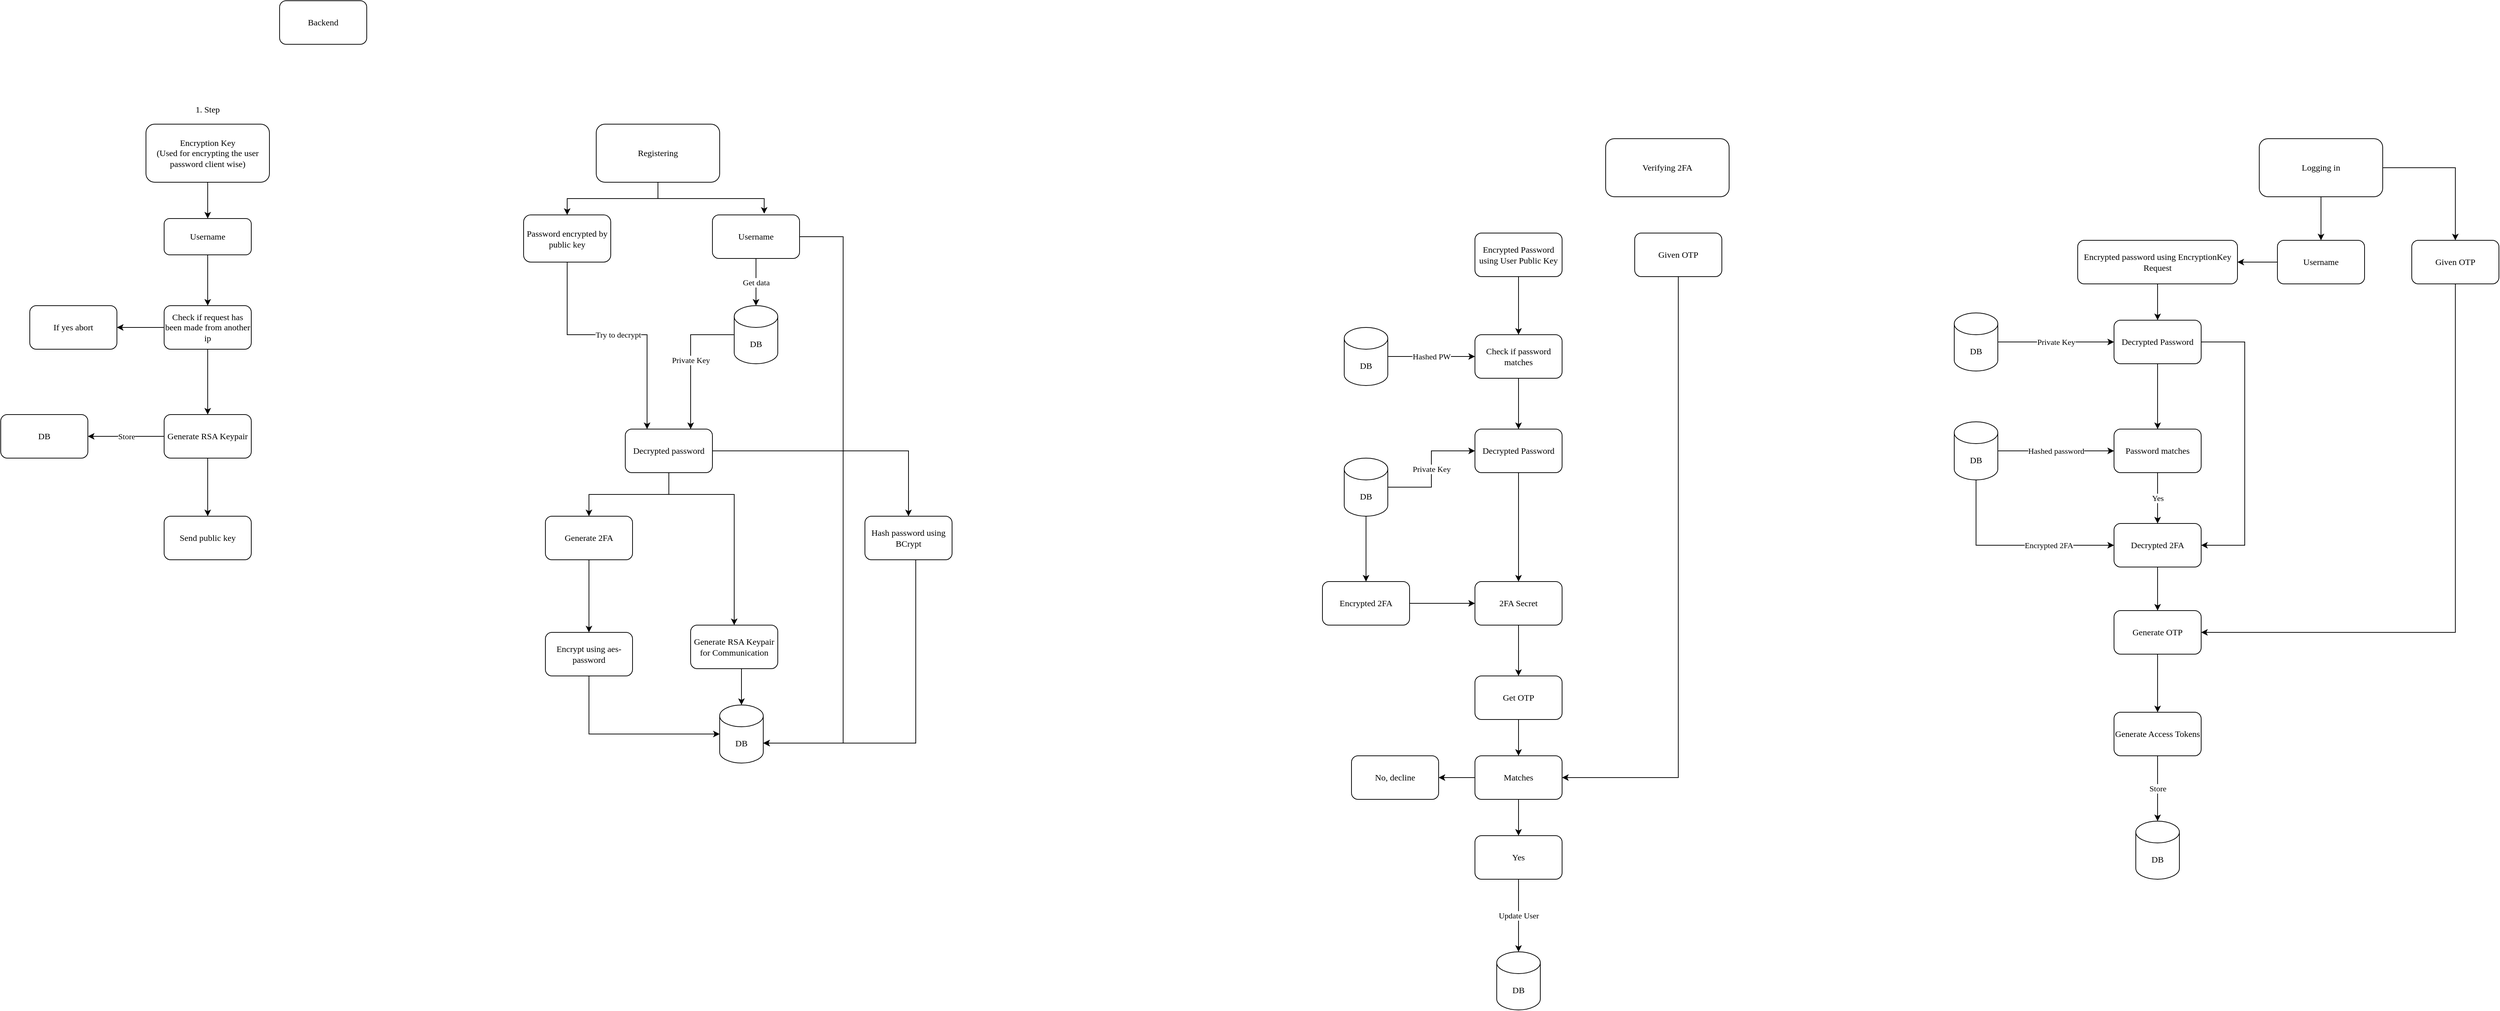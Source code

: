 <mxfile version="14.9.6" type="github">
  <diagram id="B94MK6AZcTMCaZdwlap7" name="Page-1">
    <mxGraphModel dx="6515" dy="3120" grid="1" gridSize="10" guides="1" tooltips="1" connect="1" arrows="1" fold="1" page="1" pageScale="1" pageWidth="827" pageHeight="1169" math="0" shadow="0">
      <root>
        <mxCell id="0" />
        <mxCell id="1" parent="0" />
        <mxCell id="oLLIC_oALKhIsvuhBStB-2" value="Backend" style="rounded=1;whiteSpace=wrap;html=1;fontFamily=Lucida Console;" parent="1" vertex="1">
          <mxGeometry x="-176" y="60" width="120" height="60" as="geometry" />
        </mxCell>
        <mxCell id="oLLIC_oALKhIsvuhBStB-16" style="edgeStyle=orthogonalEdgeStyle;rounded=0;orthogonalLoop=1;jettySize=auto;html=1;fontFamily=Lucida Console;" parent="1" source="oLLIC_oALKhIsvuhBStB-12" target="oLLIC_oALKhIsvuhBStB-15" edge="1">
          <mxGeometry relative="1" as="geometry" />
        </mxCell>
        <mxCell id="oLLIC_oALKhIsvuhBStB-12" value="&lt;div&gt;Encryption Key&lt;/div&gt;&lt;div&gt;(Used for encrypting the user password client wise)&lt;br&gt;&lt;/div&gt;" style="rounded=1;whiteSpace=wrap;html=1;fontFamily=Lucida Console;" parent="1" vertex="1">
          <mxGeometry x="-360" y="230" width="170" height="80" as="geometry" />
        </mxCell>
        <mxCell id="oLLIC_oALKhIsvuhBStB-13" value="DB" style="rounded=1;whiteSpace=wrap;html=1;fontFamily=Lucida Console;" parent="1" vertex="1">
          <mxGeometry x="-560" y="630" width="120" height="60" as="geometry" />
        </mxCell>
        <mxCell id="ufzCT7gyZ99gmsHbjv4e-23" style="edgeStyle=orthogonalEdgeStyle;rounded=0;orthogonalLoop=1;jettySize=auto;html=1;fontFamily=Lucida Console;" edge="1" parent="1" source="oLLIC_oALKhIsvuhBStB-15" target="ufzCT7gyZ99gmsHbjv4e-20">
          <mxGeometry relative="1" as="geometry" />
        </mxCell>
        <mxCell id="oLLIC_oALKhIsvuhBStB-15" value="Username" style="rounded=1;whiteSpace=wrap;html=1;fontFamily=Lucida Console;" parent="1" vertex="1">
          <mxGeometry x="-335" y="360" width="120" height="50" as="geometry" />
        </mxCell>
        <mxCell id="ufzCT7gyZ99gmsHbjv4e-2" style="edgeStyle=orthogonalEdgeStyle;rounded=0;orthogonalLoop=1;jettySize=auto;html=1;fontFamily=Lucida Console;" edge="1" parent="1" source="oLLIC_oALKhIsvuhBStB-17" target="ufzCT7gyZ99gmsHbjv4e-1">
          <mxGeometry relative="1" as="geometry" />
        </mxCell>
        <mxCell id="oLLIC_oALKhIsvuhBStB-17" value="Generate RSA Keypair" style="rounded=1;whiteSpace=wrap;html=1;fontFamily=Lucida Console;" parent="1" vertex="1">
          <mxGeometry x="-335" y="630" width="120" height="60" as="geometry" />
        </mxCell>
        <mxCell id="oLLIC_oALKhIsvuhBStB-20" value="" style="endArrow=classic;html=1;exitX=0;exitY=0.5;exitDx=0;exitDy=0;entryX=1;entryY=0.5;entryDx=0;entryDy=0;fontFamily=Lucida Console;" parent="1" source="oLLIC_oALKhIsvuhBStB-17" target="oLLIC_oALKhIsvuhBStB-13" edge="1">
          <mxGeometry relative="1" as="geometry">
            <mxPoint x="-420" y="540" as="sourcePoint" />
            <mxPoint x="-320" y="540" as="targetPoint" />
          </mxGeometry>
        </mxCell>
        <mxCell id="oLLIC_oALKhIsvuhBStB-21" value="&lt;div&gt;Store&lt;/div&gt;" style="edgeLabel;resizable=0;html=1;align=center;verticalAlign=middle;fontFamily=Lucida Console;" parent="oLLIC_oALKhIsvuhBStB-20" connectable="0" vertex="1">
          <mxGeometry relative="1" as="geometry" />
        </mxCell>
        <mxCell id="ufzCT7gyZ99gmsHbjv4e-1" value="Send public key" style="rounded=1;whiteSpace=wrap;html=1;fontFamily=Lucida Console;" vertex="1" parent="1">
          <mxGeometry x="-335" y="770" width="120" height="60" as="geometry" />
        </mxCell>
        <mxCell id="ufzCT7gyZ99gmsHbjv4e-4" value="1. Step" style="text;html=1;strokeColor=none;fillColor=none;align=center;verticalAlign=middle;whiteSpace=wrap;rounded=0;fontFamily=Lucida Console;" vertex="1" parent="1">
          <mxGeometry x="-315" y="200" width="80" height="20" as="geometry" />
        </mxCell>
        <mxCell id="ufzCT7gyZ99gmsHbjv4e-9" style="edgeStyle=orthogonalEdgeStyle;rounded=0;orthogonalLoop=1;jettySize=auto;html=1;entryX=0.5;entryY=0;entryDx=0;entryDy=0;fontFamily=Lucida Console;" edge="1" parent="1" source="ufzCT7gyZ99gmsHbjv4e-6" target="ufzCT7gyZ99gmsHbjv4e-7">
          <mxGeometry relative="1" as="geometry" />
        </mxCell>
        <mxCell id="ufzCT7gyZ99gmsHbjv4e-10" style="edgeStyle=orthogonalEdgeStyle;rounded=0;orthogonalLoop=1;jettySize=auto;html=1;entryX=0.594;entryY=-0.028;entryDx=0;entryDy=0;entryPerimeter=0;fontFamily=Lucida Console;" edge="1" parent="1" source="ufzCT7gyZ99gmsHbjv4e-6" target="ufzCT7gyZ99gmsHbjv4e-8">
          <mxGeometry relative="1" as="geometry" />
        </mxCell>
        <mxCell id="ufzCT7gyZ99gmsHbjv4e-6" value="Registering" style="rounded=1;whiteSpace=wrap;html=1;fontFamily=Lucida Console;" vertex="1" parent="1">
          <mxGeometry x="260" y="230" width="170" height="80" as="geometry" />
        </mxCell>
        <mxCell id="ufzCT7gyZ99gmsHbjv4e-17" value="Try to decrypt" style="edgeStyle=orthogonalEdgeStyle;rounded=0;orthogonalLoop=1;jettySize=auto;html=1;entryX=0.25;entryY=0;entryDx=0;entryDy=0;fontFamily=Lucida Console;" edge="1" parent="1" source="ufzCT7gyZ99gmsHbjv4e-7" target="ufzCT7gyZ99gmsHbjv4e-15">
          <mxGeometry relative="1" as="geometry">
            <Array as="points">
              <mxPoint x="220" y="520" />
              <mxPoint x="330" y="520" />
            </Array>
          </mxGeometry>
        </mxCell>
        <mxCell id="ufzCT7gyZ99gmsHbjv4e-7" value="Password encrypted by public key" style="rounded=1;whiteSpace=wrap;html=1;fontFamily=Lucida Console;" vertex="1" parent="1">
          <mxGeometry x="160" y="355" width="120" height="65" as="geometry" />
        </mxCell>
        <mxCell id="ufzCT7gyZ99gmsHbjv4e-42" style="edgeStyle=orthogonalEdgeStyle;rounded=0;orthogonalLoop=1;jettySize=auto;html=1;entryX=1;entryY=0;entryDx=0;entryDy=52.5;entryPerimeter=0;fontFamily=Lucida Console;" edge="1" parent="1" source="ufzCT7gyZ99gmsHbjv4e-8" target="ufzCT7gyZ99gmsHbjv4e-37">
          <mxGeometry relative="1" as="geometry">
            <Array as="points">
              <mxPoint x="600" y="385" />
              <mxPoint x="600" y="1083" />
            </Array>
          </mxGeometry>
        </mxCell>
        <mxCell id="ufzCT7gyZ99gmsHbjv4e-8" value="Username" style="rounded=1;whiteSpace=wrap;html=1;fontFamily=Lucida Console;" vertex="1" parent="1">
          <mxGeometry x="420" y="355" width="120" height="60" as="geometry" />
        </mxCell>
        <mxCell id="ufzCT7gyZ99gmsHbjv4e-16" value="Private Key" style="edgeStyle=orthogonalEdgeStyle;rounded=0;orthogonalLoop=1;jettySize=auto;html=1;fontFamily=Lucida Console;entryX=0.75;entryY=0;entryDx=0;entryDy=0;" edge="1" parent="1" source="ufzCT7gyZ99gmsHbjv4e-12" target="ufzCT7gyZ99gmsHbjv4e-15">
          <mxGeometry relative="1" as="geometry" />
        </mxCell>
        <mxCell id="ufzCT7gyZ99gmsHbjv4e-12" value="DB" style="shape=cylinder3;whiteSpace=wrap;html=1;boundedLbl=1;backgroundOutline=1;size=15;fontFamily=Lucida Console;" vertex="1" parent="1">
          <mxGeometry x="450" y="480" width="60" height="80" as="geometry" />
        </mxCell>
        <mxCell id="ufzCT7gyZ99gmsHbjv4e-14" value="Get data" style="endArrow=classic;html=1;exitX=0.5;exitY=1;exitDx=0;exitDy=0;entryX=0.5;entryY=0;entryDx=0;entryDy=0;entryPerimeter=0;fontFamily=Lucida Console;" edge="1" parent="1" source="ufzCT7gyZ99gmsHbjv4e-8" target="ufzCT7gyZ99gmsHbjv4e-12">
          <mxGeometry width="50" height="50" relative="1" as="geometry">
            <mxPoint x="460" y="520" as="sourcePoint" />
            <mxPoint x="510" y="470" as="targetPoint" />
          </mxGeometry>
        </mxCell>
        <mxCell id="ufzCT7gyZ99gmsHbjv4e-27" style="edgeStyle=orthogonalEdgeStyle;rounded=0;orthogonalLoop=1;jettySize=auto;html=1;entryX=0.5;entryY=0;entryDx=0;entryDy=0;fontFamily=Lucida Console;" edge="1" parent="1" source="ufzCT7gyZ99gmsHbjv4e-15" target="ufzCT7gyZ99gmsHbjv4e-18">
          <mxGeometry relative="1" as="geometry" />
        </mxCell>
        <mxCell id="ufzCT7gyZ99gmsHbjv4e-29" style="edgeStyle=orthogonalEdgeStyle;rounded=0;orthogonalLoop=1;jettySize=auto;html=1;fontFamily=Lucida Console;" edge="1" parent="1" source="ufzCT7gyZ99gmsHbjv4e-15" target="ufzCT7gyZ99gmsHbjv4e-28">
          <mxGeometry relative="1" as="geometry">
            <Array as="points">
              <mxPoint x="360" y="740" />
              <mxPoint x="450" y="740" />
            </Array>
          </mxGeometry>
        </mxCell>
        <mxCell id="ufzCT7gyZ99gmsHbjv4e-40" style="edgeStyle=orthogonalEdgeStyle;rounded=0;orthogonalLoop=1;jettySize=auto;html=1;entryX=0.5;entryY=0;entryDx=0;entryDy=0;fontFamily=Lucida Console;" edge="1" parent="1" source="ufzCT7gyZ99gmsHbjv4e-15" target="ufzCT7gyZ99gmsHbjv4e-39">
          <mxGeometry relative="1" as="geometry" />
        </mxCell>
        <mxCell id="ufzCT7gyZ99gmsHbjv4e-15" value="Decrypted password" style="rounded=1;whiteSpace=wrap;html=1;fontFamily=Lucida Console;" vertex="1" parent="1">
          <mxGeometry x="300" y="650" width="120" height="60" as="geometry" />
        </mxCell>
        <mxCell id="ufzCT7gyZ99gmsHbjv4e-36" style="edgeStyle=orthogonalEdgeStyle;rounded=0;orthogonalLoop=1;jettySize=auto;html=1;entryX=0.5;entryY=0;entryDx=0;entryDy=0;fontFamily=Lucida Console;" edge="1" parent="1" source="ufzCT7gyZ99gmsHbjv4e-18" target="ufzCT7gyZ99gmsHbjv4e-30">
          <mxGeometry relative="1" as="geometry">
            <Array as="points">
              <mxPoint x="250" y="930" />
            </Array>
          </mxGeometry>
        </mxCell>
        <mxCell id="ufzCT7gyZ99gmsHbjv4e-18" value="Generate 2FA" style="rounded=1;whiteSpace=wrap;html=1;fontFamily=Lucida Console;" vertex="1" parent="1">
          <mxGeometry x="190" y="770" width="120" height="60" as="geometry" />
        </mxCell>
        <mxCell id="ufzCT7gyZ99gmsHbjv4e-24" style="edgeStyle=orthogonalEdgeStyle;rounded=0;orthogonalLoop=1;jettySize=auto;html=1;fontFamily=Lucida Console;" edge="1" parent="1" source="ufzCT7gyZ99gmsHbjv4e-20" target="oLLIC_oALKhIsvuhBStB-17">
          <mxGeometry relative="1" as="geometry" />
        </mxCell>
        <mxCell id="ufzCT7gyZ99gmsHbjv4e-26" style="edgeStyle=orthogonalEdgeStyle;rounded=0;orthogonalLoop=1;jettySize=auto;html=1;fontFamily=Lucida Console;" edge="1" parent="1" source="ufzCT7gyZ99gmsHbjv4e-20" target="ufzCT7gyZ99gmsHbjv4e-25">
          <mxGeometry relative="1" as="geometry" />
        </mxCell>
        <mxCell id="ufzCT7gyZ99gmsHbjv4e-20" value="Check if request has been made from another ip" style="rounded=1;whiteSpace=wrap;html=1;fontFamily=Lucida Console;" vertex="1" parent="1">
          <mxGeometry x="-335" y="480" width="120" height="60" as="geometry" />
        </mxCell>
        <mxCell id="ufzCT7gyZ99gmsHbjv4e-25" value="If yes abort" style="rounded=1;whiteSpace=wrap;html=1;fontFamily=Lucida Console;" vertex="1" parent="1">
          <mxGeometry x="-520" y="480" width="120" height="60" as="geometry" />
        </mxCell>
        <mxCell id="ufzCT7gyZ99gmsHbjv4e-46" style="edgeStyle=orthogonalEdgeStyle;rounded=0;orthogonalLoop=1;jettySize=auto;html=1;entryX=0.5;entryY=0;entryDx=0;entryDy=0;entryPerimeter=0;fontFamily=Lucida Console;" edge="1" parent="1" source="ufzCT7gyZ99gmsHbjv4e-28" target="ufzCT7gyZ99gmsHbjv4e-37">
          <mxGeometry relative="1" as="geometry">
            <Array as="points">
              <mxPoint x="460" y="920" />
              <mxPoint x="460" y="920" />
            </Array>
          </mxGeometry>
        </mxCell>
        <mxCell id="ufzCT7gyZ99gmsHbjv4e-28" value="Generate RSA Keypair for Communication" style="rounded=1;whiteSpace=wrap;html=1;fontFamily=Lucida Console;" vertex="1" parent="1">
          <mxGeometry x="390" y="920" width="120" height="60" as="geometry" />
        </mxCell>
        <mxCell id="ufzCT7gyZ99gmsHbjv4e-38" style="edgeStyle=orthogonalEdgeStyle;rounded=0;orthogonalLoop=1;jettySize=auto;html=1;entryX=0;entryY=0.5;entryDx=0;entryDy=0;entryPerimeter=0;fontFamily=Lucida Console;" edge="1" parent="1" source="ufzCT7gyZ99gmsHbjv4e-30" target="ufzCT7gyZ99gmsHbjv4e-37">
          <mxGeometry relative="1" as="geometry">
            <Array as="points">
              <mxPoint x="250" y="1070" />
            </Array>
          </mxGeometry>
        </mxCell>
        <mxCell id="ufzCT7gyZ99gmsHbjv4e-30" value="Encrypt using aes-password" style="rounded=1;whiteSpace=wrap;html=1;fontFamily=Lucida Console;" vertex="1" parent="1">
          <mxGeometry x="190" y="930" width="120" height="60" as="geometry" />
        </mxCell>
        <mxCell id="ufzCT7gyZ99gmsHbjv4e-37" value="DB" style="shape=cylinder3;whiteSpace=wrap;html=1;boundedLbl=1;backgroundOutline=1;size=15;fontFamily=Lucida Console;" vertex="1" parent="1">
          <mxGeometry x="430" y="1030" width="60" height="80" as="geometry" />
        </mxCell>
        <mxCell id="ufzCT7gyZ99gmsHbjv4e-41" style="edgeStyle=orthogonalEdgeStyle;rounded=0;orthogonalLoop=1;jettySize=auto;html=1;entryX=1;entryY=0;entryDx=0;entryDy=52.5;entryPerimeter=0;fontFamily=Lucida Console;" edge="1" parent="1" source="ufzCT7gyZ99gmsHbjv4e-39" target="ufzCT7gyZ99gmsHbjv4e-37">
          <mxGeometry relative="1" as="geometry">
            <Array as="points">
              <mxPoint x="700" y="1083" />
            </Array>
          </mxGeometry>
        </mxCell>
        <mxCell id="ufzCT7gyZ99gmsHbjv4e-39" value="Hash password using BCrypt" style="rounded=1;whiteSpace=wrap;html=1;fontFamily=Lucida Console;" vertex="1" parent="1">
          <mxGeometry x="630" y="770" width="120" height="60" as="geometry" />
        </mxCell>
        <mxCell id="ufzCT7gyZ99gmsHbjv4e-44" value="Verifying 2FA" style="rounded=1;whiteSpace=wrap;html=1;fontFamily=Lucida Console;" vertex="1" parent="1">
          <mxGeometry x="1650" y="250" width="170" height="80" as="geometry" />
        </mxCell>
        <mxCell id="ufzCT7gyZ99gmsHbjv4e-50" style="edgeStyle=orthogonalEdgeStyle;rounded=0;orthogonalLoop=1;jettySize=auto;html=1;entryX=0.5;entryY=0;entryDx=0;entryDy=0;fontFamily=Lucida Console;" edge="1" parent="1" source="ufzCT7gyZ99gmsHbjv4e-45" target="ufzCT7gyZ99gmsHbjv4e-49">
          <mxGeometry relative="1" as="geometry" />
        </mxCell>
        <mxCell id="ufzCT7gyZ99gmsHbjv4e-45" value="Encrypted Password using User Public Key" style="rounded=1;whiteSpace=wrap;html=1;fontFamily=Lucida Console;" vertex="1" parent="1">
          <mxGeometry x="1470" y="380" width="120" height="60" as="geometry" />
        </mxCell>
        <mxCell id="ufzCT7gyZ99gmsHbjv4e-55" style="edgeStyle=orthogonalEdgeStyle;rounded=0;orthogonalLoop=1;jettySize=auto;html=1;fontFamily=Lucida Console;" edge="1" parent="1" source="ufzCT7gyZ99gmsHbjv4e-49" target="ufzCT7gyZ99gmsHbjv4e-54">
          <mxGeometry relative="1" as="geometry" />
        </mxCell>
        <mxCell id="ufzCT7gyZ99gmsHbjv4e-49" value="Check if password matches" style="rounded=1;whiteSpace=wrap;html=1;fontFamily=Lucida Console;" vertex="1" parent="1">
          <mxGeometry x="1470" y="520" width="120" height="60" as="geometry" />
        </mxCell>
        <mxCell id="ufzCT7gyZ99gmsHbjv4e-68" style="edgeStyle=orthogonalEdgeStyle;rounded=0;orthogonalLoop=1;jettySize=auto;html=1;entryX=0.5;entryY=0;entryDx=0;entryDy=0;fontFamily=Lucida Console;" edge="1" parent="1" source="ufzCT7gyZ99gmsHbjv4e-54" target="ufzCT7gyZ99gmsHbjv4e-63">
          <mxGeometry relative="1" as="geometry" />
        </mxCell>
        <mxCell id="ufzCT7gyZ99gmsHbjv4e-54" value="Decrypted Password" style="rounded=1;whiteSpace=wrap;html=1;fontFamily=Lucida Console;" vertex="1" parent="1">
          <mxGeometry x="1470" y="650" width="120" height="60" as="geometry" />
        </mxCell>
        <mxCell id="ufzCT7gyZ99gmsHbjv4e-58" value="Hashed PW" style="edgeStyle=orthogonalEdgeStyle;rounded=0;orthogonalLoop=1;jettySize=auto;html=1;entryX=0;entryY=0.5;entryDx=0;entryDy=0;fontFamily=Lucida Console;" edge="1" parent="1" source="ufzCT7gyZ99gmsHbjv4e-57" target="ufzCT7gyZ99gmsHbjv4e-49">
          <mxGeometry relative="1" as="geometry" />
        </mxCell>
        <mxCell id="ufzCT7gyZ99gmsHbjv4e-57" value="DB" style="shape=cylinder3;whiteSpace=wrap;html=1;boundedLbl=1;backgroundOutline=1;size=15;fontFamily=Lucida Console;" vertex="1" parent="1">
          <mxGeometry x="1290" y="510" width="60" height="80" as="geometry" />
        </mxCell>
        <mxCell id="ufzCT7gyZ99gmsHbjv4e-60" value="Private Key" style="edgeStyle=orthogonalEdgeStyle;rounded=0;orthogonalLoop=1;jettySize=auto;html=1;entryX=0;entryY=0.5;entryDx=0;entryDy=0;fontFamily=Lucida Console;" edge="1" parent="1" source="ufzCT7gyZ99gmsHbjv4e-59" target="ufzCT7gyZ99gmsHbjv4e-54">
          <mxGeometry relative="1" as="geometry" />
        </mxCell>
        <mxCell id="ufzCT7gyZ99gmsHbjv4e-65" style="edgeStyle=orthogonalEdgeStyle;rounded=0;orthogonalLoop=1;jettySize=auto;html=1;fontFamily=Lucida Console;" edge="1" parent="1" source="ufzCT7gyZ99gmsHbjv4e-59" target="ufzCT7gyZ99gmsHbjv4e-64">
          <mxGeometry relative="1" as="geometry" />
        </mxCell>
        <mxCell id="ufzCT7gyZ99gmsHbjv4e-59" value="DB" style="shape=cylinder3;whiteSpace=wrap;html=1;boundedLbl=1;backgroundOutline=1;size=15;fontFamily=Lucida Console;" vertex="1" parent="1">
          <mxGeometry x="1290" y="690" width="60" height="80" as="geometry" />
        </mxCell>
        <mxCell id="ufzCT7gyZ99gmsHbjv4e-71" style="edgeStyle=orthogonalEdgeStyle;rounded=0;orthogonalLoop=1;jettySize=auto;html=1;entryX=0.5;entryY=0;entryDx=0;entryDy=0;fontFamily=Lucida Console;" edge="1" parent="1" source="ufzCT7gyZ99gmsHbjv4e-63" target="ufzCT7gyZ99gmsHbjv4e-69">
          <mxGeometry relative="1" as="geometry" />
        </mxCell>
        <mxCell id="ufzCT7gyZ99gmsHbjv4e-63" value="2FA Secret" style="rounded=1;whiteSpace=wrap;html=1;fontFamily=Lucida Console;" vertex="1" parent="1">
          <mxGeometry x="1470" y="860" width="120" height="60" as="geometry" />
        </mxCell>
        <mxCell id="ufzCT7gyZ99gmsHbjv4e-67" style="edgeStyle=orthogonalEdgeStyle;rounded=0;orthogonalLoop=1;jettySize=auto;html=1;entryX=0;entryY=0.5;entryDx=0;entryDy=0;fontFamily=Lucida Console;" edge="1" parent="1" source="ufzCT7gyZ99gmsHbjv4e-64" target="ufzCT7gyZ99gmsHbjv4e-63">
          <mxGeometry relative="1" as="geometry" />
        </mxCell>
        <mxCell id="ufzCT7gyZ99gmsHbjv4e-64" value="Encrypted 2FA" style="rounded=1;whiteSpace=wrap;html=1;fontFamily=Lucida Console;" vertex="1" parent="1">
          <mxGeometry x="1260" y="860" width="120" height="60" as="geometry" />
        </mxCell>
        <mxCell id="ufzCT7gyZ99gmsHbjv4e-76" style="edgeStyle=orthogonalEdgeStyle;rounded=0;orthogonalLoop=1;jettySize=auto;html=1;fontFamily=Lucida Console;" edge="1" parent="1" source="ufzCT7gyZ99gmsHbjv4e-69" target="ufzCT7gyZ99gmsHbjv4e-75">
          <mxGeometry relative="1" as="geometry" />
        </mxCell>
        <mxCell id="ufzCT7gyZ99gmsHbjv4e-69" value="Get OTP" style="rounded=1;whiteSpace=wrap;html=1;fontFamily=Lucida Console;" vertex="1" parent="1">
          <mxGeometry x="1470" y="990" width="120" height="60" as="geometry" />
        </mxCell>
        <mxCell id="ufzCT7gyZ99gmsHbjv4e-81" style="edgeStyle=orthogonalEdgeStyle;rounded=0;orthogonalLoop=1;jettySize=auto;html=1;entryX=0.5;entryY=0;entryDx=0;entryDy=0;fontFamily=Lucida Console;" edge="1" parent="1" source="ufzCT7gyZ99gmsHbjv4e-75" target="ufzCT7gyZ99gmsHbjv4e-80">
          <mxGeometry relative="1" as="geometry" />
        </mxCell>
        <mxCell id="ufzCT7gyZ99gmsHbjv4e-83" style="edgeStyle=orthogonalEdgeStyle;rounded=0;orthogonalLoop=1;jettySize=auto;html=1;fontFamily=Lucida Console;" edge="1" parent="1" source="ufzCT7gyZ99gmsHbjv4e-75" target="ufzCT7gyZ99gmsHbjv4e-82">
          <mxGeometry relative="1" as="geometry" />
        </mxCell>
        <mxCell id="ufzCT7gyZ99gmsHbjv4e-75" value="Matches" style="rounded=1;whiteSpace=wrap;html=1;fontFamily=Lucida Console;" vertex="1" parent="1">
          <mxGeometry x="1470" y="1100" width="120" height="60" as="geometry" />
        </mxCell>
        <mxCell id="ufzCT7gyZ99gmsHbjv4e-79" style="edgeStyle=orthogonalEdgeStyle;rounded=0;orthogonalLoop=1;jettySize=auto;html=1;fontFamily=Lucida Console;entryX=1;entryY=0.5;entryDx=0;entryDy=0;" edge="1" parent="1" source="ufzCT7gyZ99gmsHbjv4e-77" target="ufzCT7gyZ99gmsHbjv4e-75">
          <mxGeometry relative="1" as="geometry">
            <mxPoint x="1750" y="1140" as="targetPoint" />
            <Array as="points">
              <mxPoint x="1750" y="1130" />
            </Array>
          </mxGeometry>
        </mxCell>
        <mxCell id="ufzCT7gyZ99gmsHbjv4e-77" value="Given OTP" style="rounded=1;whiteSpace=wrap;html=1;fontFamily=Lucida Console;" vertex="1" parent="1">
          <mxGeometry x="1690" y="380" width="120" height="60" as="geometry" />
        </mxCell>
        <mxCell id="ufzCT7gyZ99gmsHbjv4e-85" value="Update User" style="edgeStyle=orthogonalEdgeStyle;rounded=0;orthogonalLoop=1;jettySize=auto;html=1;entryX=0.5;entryY=0;entryDx=0;entryDy=0;fontFamily=Lucida Console;entryPerimeter=0;" edge="1" parent="1" source="ufzCT7gyZ99gmsHbjv4e-80" target="ufzCT7gyZ99gmsHbjv4e-86">
          <mxGeometry relative="1" as="geometry">
            <mxPoint x="1530" y="1330" as="targetPoint" />
          </mxGeometry>
        </mxCell>
        <mxCell id="ufzCT7gyZ99gmsHbjv4e-80" value="Yes" style="rounded=1;whiteSpace=wrap;html=1;fontFamily=Lucida Console;" vertex="1" parent="1">
          <mxGeometry x="1470" y="1210" width="120" height="60" as="geometry" />
        </mxCell>
        <mxCell id="ufzCT7gyZ99gmsHbjv4e-82" value="No, decline" style="rounded=1;whiteSpace=wrap;html=1;fontFamily=Lucida Console;" vertex="1" parent="1">
          <mxGeometry x="1300" y="1100" width="120" height="60" as="geometry" />
        </mxCell>
        <mxCell id="ufzCT7gyZ99gmsHbjv4e-86" value="DB" style="shape=cylinder3;whiteSpace=wrap;html=1;boundedLbl=1;backgroundOutline=1;size=15;fontFamily=Lucida Console;" vertex="1" parent="1">
          <mxGeometry x="1500" y="1370" width="60" height="80" as="geometry" />
        </mxCell>
        <mxCell id="ufzCT7gyZ99gmsHbjv4e-91" style="edgeStyle=orthogonalEdgeStyle;rounded=0;orthogonalLoop=1;jettySize=auto;html=1;entryX=0.5;entryY=0;entryDx=0;entryDy=0;fontFamily=Lucida Console;" edge="1" parent="1" source="ufzCT7gyZ99gmsHbjv4e-88" target="ufzCT7gyZ99gmsHbjv4e-89">
          <mxGeometry relative="1" as="geometry" />
        </mxCell>
        <mxCell id="ufzCT7gyZ99gmsHbjv4e-110" style="edgeStyle=orthogonalEdgeStyle;rounded=0;orthogonalLoop=1;jettySize=auto;html=1;fontFamily=Lucida Console;" edge="1" parent="1" source="ufzCT7gyZ99gmsHbjv4e-88" target="ufzCT7gyZ99gmsHbjv4e-109">
          <mxGeometry relative="1" as="geometry" />
        </mxCell>
        <mxCell id="ufzCT7gyZ99gmsHbjv4e-88" value="Logging in" style="rounded=1;whiteSpace=wrap;html=1;fontFamily=Lucida Console;" vertex="1" parent="1">
          <mxGeometry x="2550" y="250" width="170" height="80" as="geometry" />
        </mxCell>
        <mxCell id="ufzCT7gyZ99gmsHbjv4e-92" style="edgeStyle=orthogonalEdgeStyle;rounded=0;orthogonalLoop=1;jettySize=auto;html=1;entryX=1;entryY=0.5;entryDx=0;entryDy=0;fontFamily=Lucida Console;" edge="1" parent="1" source="ufzCT7gyZ99gmsHbjv4e-89" target="ufzCT7gyZ99gmsHbjv4e-90">
          <mxGeometry relative="1" as="geometry" />
        </mxCell>
        <mxCell id="ufzCT7gyZ99gmsHbjv4e-89" value="Username" style="rounded=1;whiteSpace=wrap;html=1;fontFamily=Lucida Console;" vertex="1" parent="1">
          <mxGeometry x="2575" y="390" width="120" height="60" as="geometry" />
        </mxCell>
        <mxCell id="ufzCT7gyZ99gmsHbjv4e-95" style="edgeStyle=orthogonalEdgeStyle;rounded=0;orthogonalLoop=1;jettySize=auto;html=1;entryX=0.5;entryY=0;entryDx=0;entryDy=0;fontFamily=Lucida Console;" edge="1" parent="1" source="ufzCT7gyZ99gmsHbjv4e-90" target="ufzCT7gyZ99gmsHbjv4e-93">
          <mxGeometry relative="1" as="geometry" />
        </mxCell>
        <mxCell id="ufzCT7gyZ99gmsHbjv4e-90" value="Encrypted password using EncryptionKey Request" style="rounded=1;whiteSpace=wrap;html=1;fontFamily=Lucida Console;" vertex="1" parent="1">
          <mxGeometry x="2300" y="390" width="220" height="60" as="geometry" />
        </mxCell>
        <mxCell id="ufzCT7gyZ99gmsHbjv4e-99" style="edgeStyle=orthogonalEdgeStyle;rounded=0;orthogonalLoop=1;jettySize=auto;html=1;fontFamily=Lucida Console;" edge="1" parent="1" source="ufzCT7gyZ99gmsHbjv4e-93" target="ufzCT7gyZ99gmsHbjv4e-98">
          <mxGeometry relative="1" as="geometry" />
        </mxCell>
        <mxCell id="ufzCT7gyZ99gmsHbjv4e-106" style="edgeStyle=orthogonalEdgeStyle;rounded=0;orthogonalLoop=1;jettySize=auto;html=1;entryX=1;entryY=0.5;entryDx=0;entryDy=0;fontFamily=Lucida Console;" edge="1" parent="1" source="ufzCT7gyZ99gmsHbjv4e-93" target="ufzCT7gyZ99gmsHbjv4e-103">
          <mxGeometry relative="1" as="geometry">
            <Array as="points">
              <mxPoint x="2530" y="530" />
              <mxPoint x="2530" y="810" />
            </Array>
          </mxGeometry>
        </mxCell>
        <mxCell id="ufzCT7gyZ99gmsHbjv4e-93" value="Decrypted Password" style="rounded=1;whiteSpace=wrap;html=1;fontFamily=Lucida Console;" vertex="1" parent="1">
          <mxGeometry x="2350" y="500" width="120" height="60" as="geometry" />
        </mxCell>
        <mxCell id="ufzCT7gyZ99gmsHbjv4e-97" value="Private Key" style="edgeStyle=orthogonalEdgeStyle;rounded=0;orthogonalLoop=1;jettySize=auto;html=1;fontFamily=Lucida Console;" edge="1" parent="1" source="ufzCT7gyZ99gmsHbjv4e-94" target="ufzCT7gyZ99gmsHbjv4e-93">
          <mxGeometry relative="1" as="geometry" />
        </mxCell>
        <mxCell id="ufzCT7gyZ99gmsHbjv4e-94" value="DB" style="shape=cylinder3;whiteSpace=wrap;html=1;boundedLbl=1;backgroundOutline=1;size=15;fontFamily=Lucida Console;" vertex="1" parent="1">
          <mxGeometry x="2130" y="490" width="60" height="80" as="geometry" />
        </mxCell>
        <mxCell id="ufzCT7gyZ99gmsHbjv4e-107" value="Yes" style="edgeStyle=orthogonalEdgeStyle;rounded=0;orthogonalLoop=1;jettySize=auto;html=1;entryX=0.5;entryY=0;entryDx=0;entryDy=0;fontFamily=Lucida Console;" edge="1" parent="1" source="ufzCT7gyZ99gmsHbjv4e-98" target="ufzCT7gyZ99gmsHbjv4e-103">
          <mxGeometry relative="1" as="geometry" />
        </mxCell>
        <mxCell id="ufzCT7gyZ99gmsHbjv4e-98" value="Password matches" style="rounded=1;whiteSpace=wrap;html=1;fontFamily=Lucida Console;" vertex="1" parent="1">
          <mxGeometry x="2350" y="650" width="120" height="60" as="geometry" />
        </mxCell>
        <mxCell id="ufzCT7gyZ99gmsHbjv4e-101" value="Hashed password" style="edgeStyle=orthogonalEdgeStyle;rounded=0;orthogonalLoop=1;jettySize=auto;html=1;fontFamily=Lucida Console;" edge="1" parent="1" source="ufzCT7gyZ99gmsHbjv4e-100" target="ufzCT7gyZ99gmsHbjv4e-98">
          <mxGeometry relative="1" as="geometry" />
        </mxCell>
        <mxCell id="ufzCT7gyZ99gmsHbjv4e-104" value="Encrypted 2FA" style="edgeStyle=orthogonalEdgeStyle;rounded=0;orthogonalLoop=1;jettySize=auto;html=1;entryX=0;entryY=0.5;entryDx=0;entryDy=0;fontFamily=Lucida Console;" edge="1" parent="1" source="ufzCT7gyZ99gmsHbjv4e-100" target="ufzCT7gyZ99gmsHbjv4e-103">
          <mxGeometry x="0.357" relative="1" as="geometry">
            <Array as="points">
              <mxPoint x="2160" y="810" />
            </Array>
            <mxPoint as="offset" />
          </mxGeometry>
        </mxCell>
        <mxCell id="ufzCT7gyZ99gmsHbjv4e-100" value="DB" style="shape=cylinder3;whiteSpace=wrap;html=1;boundedLbl=1;backgroundOutline=1;size=15;fontFamily=Lucida Console;" vertex="1" parent="1">
          <mxGeometry x="2130" y="640" width="60" height="80" as="geometry" />
        </mxCell>
        <mxCell id="ufzCT7gyZ99gmsHbjv4e-111" style="edgeStyle=orthogonalEdgeStyle;rounded=0;orthogonalLoop=1;jettySize=auto;html=1;entryX=0.5;entryY=0;entryDx=0;entryDy=0;fontFamily=Lucida Console;" edge="1" parent="1" source="ufzCT7gyZ99gmsHbjv4e-103" target="ufzCT7gyZ99gmsHbjv4e-108">
          <mxGeometry relative="1" as="geometry" />
        </mxCell>
        <mxCell id="ufzCT7gyZ99gmsHbjv4e-103" value="Decrypted 2FA" style="rounded=1;whiteSpace=wrap;html=1;fontFamily=Lucida Console;" vertex="1" parent="1">
          <mxGeometry x="2350" y="780" width="120" height="60" as="geometry" />
        </mxCell>
        <mxCell id="ufzCT7gyZ99gmsHbjv4e-114" style="edgeStyle=orthogonalEdgeStyle;rounded=0;orthogonalLoop=1;jettySize=auto;html=1;fontFamily=Lucida Console;" edge="1" parent="1" source="ufzCT7gyZ99gmsHbjv4e-108" target="ufzCT7gyZ99gmsHbjv4e-113">
          <mxGeometry relative="1" as="geometry" />
        </mxCell>
        <mxCell id="ufzCT7gyZ99gmsHbjv4e-108" value="Generate OTP" style="rounded=1;whiteSpace=wrap;html=1;fontFamily=Lucida Console;" vertex="1" parent="1">
          <mxGeometry x="2350" y="900" width="120" height="60" as="geometry" />
        </mxCell>
        <mxCell id="ufzCT7gyZ99gmsHbjv4e-112" style="edgeStyle=orthogonalEdgeStyle;rounded=0;orthogonalLoop=1;jettySize=auto;html=1;entryX=1;entryY=0.5;entryDx=0;entryDy=0;fontFamily=Lucida Console;" edge="1" parent="1" source="ufzCT7gyZ99gmsHbjv4e-109" target="ufzCT7gyZ99gmsHbjv4e-108">
          <mxGeometry relative="1" as="geometry">
            <Array as="points">
              <mxPoint x="2820" y="930" />
            </Array>
          </mxGeometry>
        </mxCell>
        <mxCell id="ufzCT7gyZ99gmsHbjv4e-109" value="Given OTP" style="rounded=1;whiteSpace=wrap;html=1;fontFamily=Lucida Console;" vertex="1" parent="1">
          <mxGeometry x="2760" y="390" width="120" height="60" as="geometry" />
        </mxCell>
        <mxCell id="ufzCT7gyZ99gmsHbjv4e-116" value="Store" style="edgeStyle=orthogonalEdgeStyle;rounded=0;orthogonalLoop=1;jettySize=auto;html=1;fontFamily=Lucida Console;" edge="1" parent="1" source="ufzCT7gyZ99gmsHbjv4e-113" target="ufzCT7gyZ99gmsHbjv4e-115">
          <mxGeometry relative="1" as="geometry" />
        </mxCell>
        <mxCell id="ufzCT7gyZ99gmsHbjv4e-113" value="Generate Access Tokens" style="rounded=1;whiteSpace=wrap;html=1;fontFamily=Lucida Console;" vertex="1" parent="1">
          <mxGeometry x="2350" y="1040" width="120" height="60" as="geometry" />
        </mxCell>
        <mxCell id="ufzCT7gyZ99gmsHbjv4e-115" value="DB" style="shape=cylinder3;whiteSpace=wrap;html=1;boundedLbl=1;backgroundOutline=1;size=15;fontFamily=Lucida Console;" vertex="1" parent="1">
          <mxGeometry x="2380" y="1190" width="60" height="80" as="geometry" />
        </mxCell>
      </root>
    </mxGraphModel>
  </diagram>
</mxfile>
